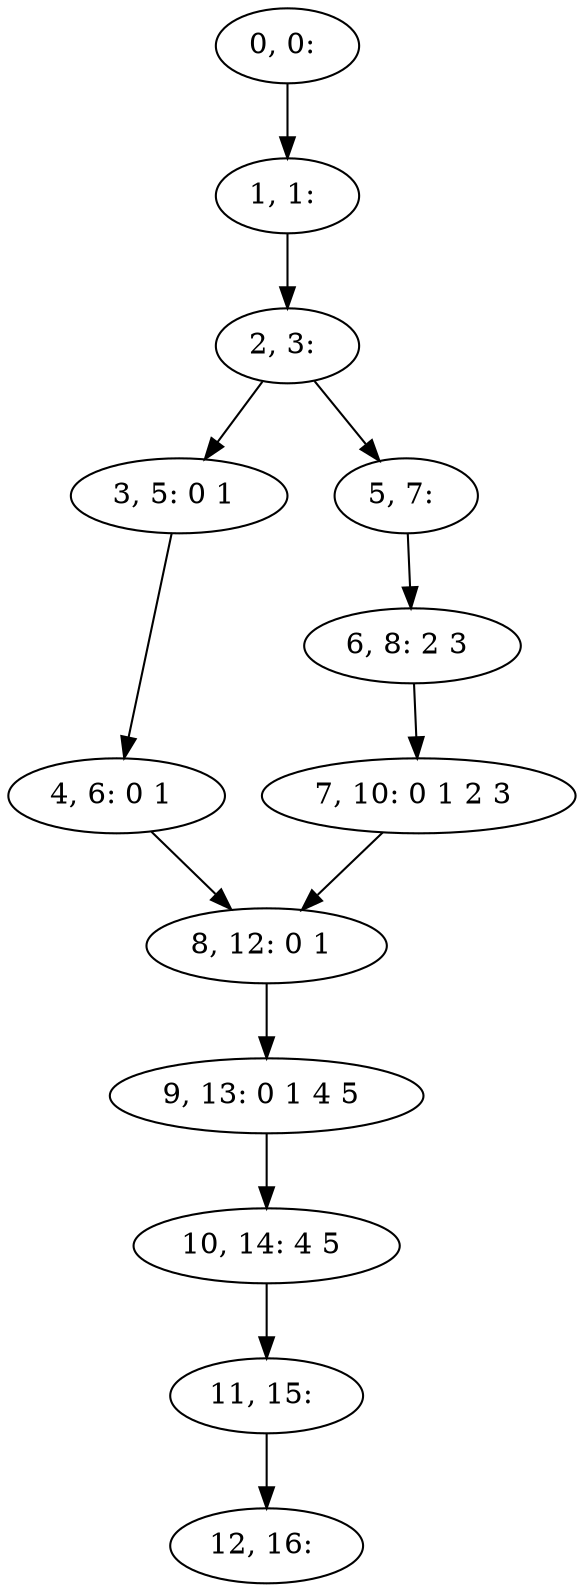 digraph G {
0[label="0, 0: "];
1[label="1, 1: "];
2[label="2, 3: "];
3[label="3, 5: 0 1 "];
4[label="4, 6: 0 1 "];
5[label="5, 7: "];
6[label="6, 8: 2 3 "];
7[label="7, 10: 0 1 2 3 "];
8[label="8, 12: 0 1 "];
9[label="9, 13: 0 1 4 5 "];
10[label="10, 14: 4 5 "];
11[label="11, 15: "];
12[label="12, 16: "];
0->1 ;
1->2 ;
2->3 ;
2->5 ;
3->4 ;
4->8 ;
5->6 ;
6->7 ;
7->8 ;
8->9 ;
9->10 ;
10->11 ;
11->12 ;
}
